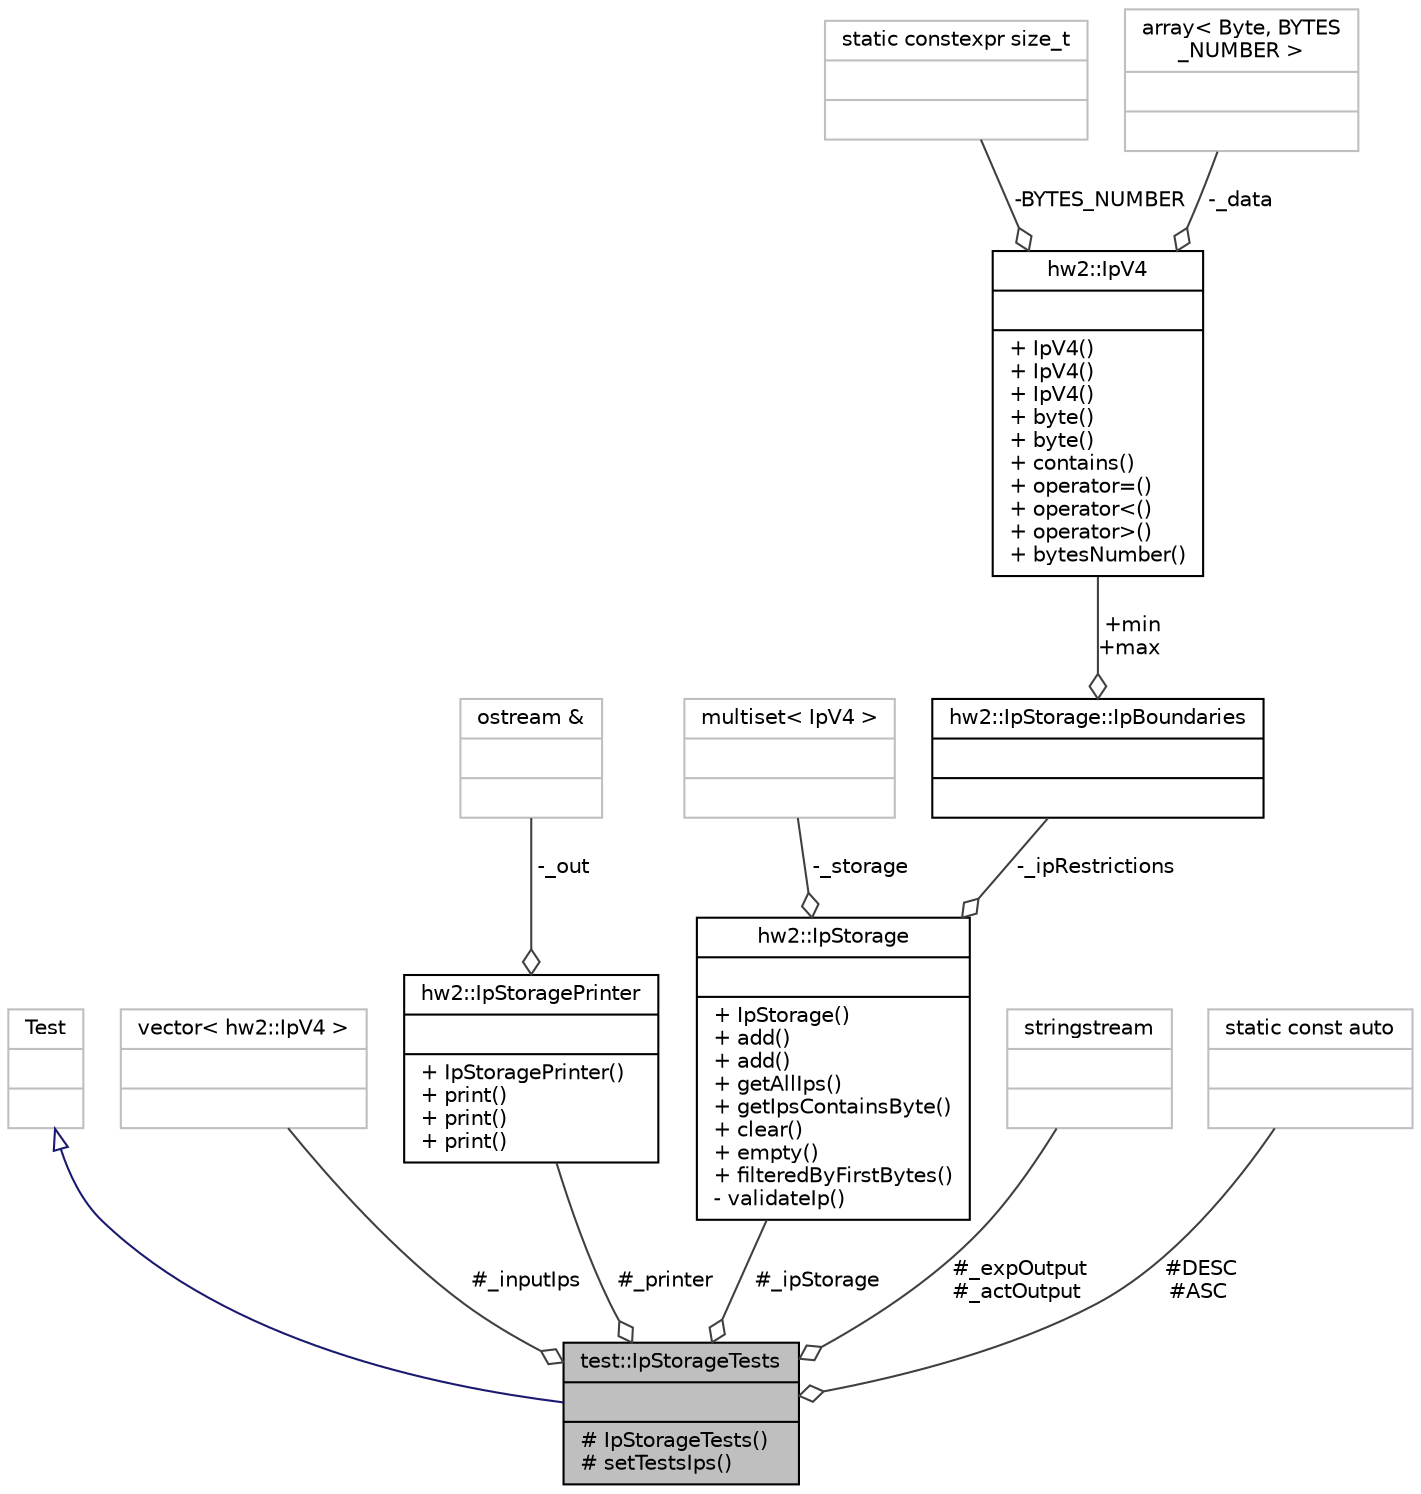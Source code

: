 digraph "test::IpStorageTests"
{
 // INTERACTIVE_SVG=YES
  edge [fontname="Helvetica",fontsize="10",labelfontname="Helvetica",labelfontsize="10"];
  node [fontname="Helvetica",fontsize="10",shape=record];
  Node2 [label="{test::IpStorageTests\n||# IpStorageTests()\l# setTestsIps()\l}",height=0.2,width=0.4,color="black", fillcolor="grey75", style="filled", fontcolor="black"];
  Node3 -> Node2 [dir="back",color="midnightblue",fontsize="10",style="solid",arrowtail="onormal",fontname="Helvetica"];
  Node3 [label="{Test\n||}",height=0.2,width=0.4,color="grey75", fillcolor="white", style="filled"];
  Node4 -> Node2 [color="grey25",fontsize="10",style="solid",label=" #_inputIps" ,arrowhead="odiamond",fontname="Helvetica"];
  Node4 [label="{vector\< hw2::IpV4 \>\n||}",height=0.2,width=0.4,color="grey75", fillcolor="white", style="filled"];
  Node5 -> Node2 [color="grey25",fontsize="10",style="solid",label=" #_printer" ,arrowhead="odiamond",fontname="Helvetica"];
  Node5 [label="{hw2::IpStoragePrinter\n||+ IpStoragePrinter()\l+ print()\l+ print()\l+ print()\l}",height=0.2,width=0.4,color="black", fillcolor="white", style="filled",URL="$classhw2_1_1_ip_storage_printer.html"];
  Node6 -> Node5 [color="grey25",fontsize="10",style="solid",label=" -_out" ,arrowhead="odiamond",fontname="Helvetica"];
  Node6 [label="{ostream &\n||}",height=0.2,width=0.4,color="grey75", fillcolor="white", style="filled"];
  Node7 -> Node2 [color="grey25",fontsize="10",style="solid",label=" #_ipStorage" ,arrowhead="odiamond",fontname="Helvetica"];
  Node7 [label="{hw2::IpStorage\n||+ IpStorage()\l+ add()\l+ add()\l+ getAllIps()\l+ getIpsContainsByte()\l+ clear()\l+ empty()\l+ filteredByFirstBytes()\l- validateIp()\l}",height=0.2,width=0.4,color="black", fillcolor="white", style="filled",URL="$classhw2_1_1_ip_storage.html"];
  Node8 -> Node7 [color="grey25",fontsize="10",style="solid",label=" -_storage" ,arrowhead="odiamond",fontname="Helvetica"];
  Node8 [label="{multiset\< IpV4 \>\n||}",height=0.2,width=0.4,color="grey75", fillcolor="white", style="filled"];
  Node9 -> Node7 [color="grey25",fontsize="10",style="solid",label=" -_ipRestrictions" ,arrowhead="odiamond",fontname="Helvetica"];
  Node9 [label="{hw2::IpStorage::IpBoundaries\n||}",height=0.2,width=0.4,color="black", fillcolor="white", style="filled",URL="$structhw2_1_1_ip_storage_1_1_ip_boundaries.html"];
  Node10 -> Node9 [color="grey25",fontsize="10",style="solid",label=" +min\n+max" ,arrowhead="odiamond",fontname="Helvetica"];
  Node10 [label="{hw2::IpV4\n||+ IpV4()\l+ IpV4()\l+ IpV4()\l+ byte()\l+ byte()\l+ contains()\l+ operator=()\l+ operator\<()\l+ operator\>()\l+ bytesNumber()\l}",height=0.2,width=0.4,color="black", fillcolor="white", style="filled",URL="$classhw2_1_1_ip_v4.html"];
  Node11 -> Node10 [color="grey25",fontsize="10",style="solid",label=" -BYTES_NUMBER" ,arrowhead="odiamond",fontname="Helvetica"];
  Node11 [label="{static constexpr size_t\n||}",height=0.2,width=0.4,color="grey75", fillcolor="white", style="filled"];
  Node12 -> Node10 [color="grey25",fontsize="10",style="solid",label=" -_data" ,arrowhead="odiamond",fontname="Helvetica"];
  Node12 [label="{array\< Byte, BYTES\l_NUMBER \>\n||}",height=0.2,width=0.4,color="grey75", fillcolor="white", style="filled"];
  Node13 -> Node2 [color="grey25",fontsize="10",style="solid",label=" #_expOutput\n#_actOutput" ,arrowhead="odiamond",fontname="Helvetica"];
  Node13 [label="{stringstream\n||}",height=0.2,width=0.4,color="grey75", fillcolor="white", style="filled"];
  Node14 -> Node2 [color="grey25",fontsize="10",style="solid",label=" #DESC\n#ASC" ,arrowhead="odiamond",fontname="Helvetica"];
  Node14 [label="{static const auto\n||}",height=0.2,width=0.4,color="grey75", fillcolor="white", style="filled"];
}
